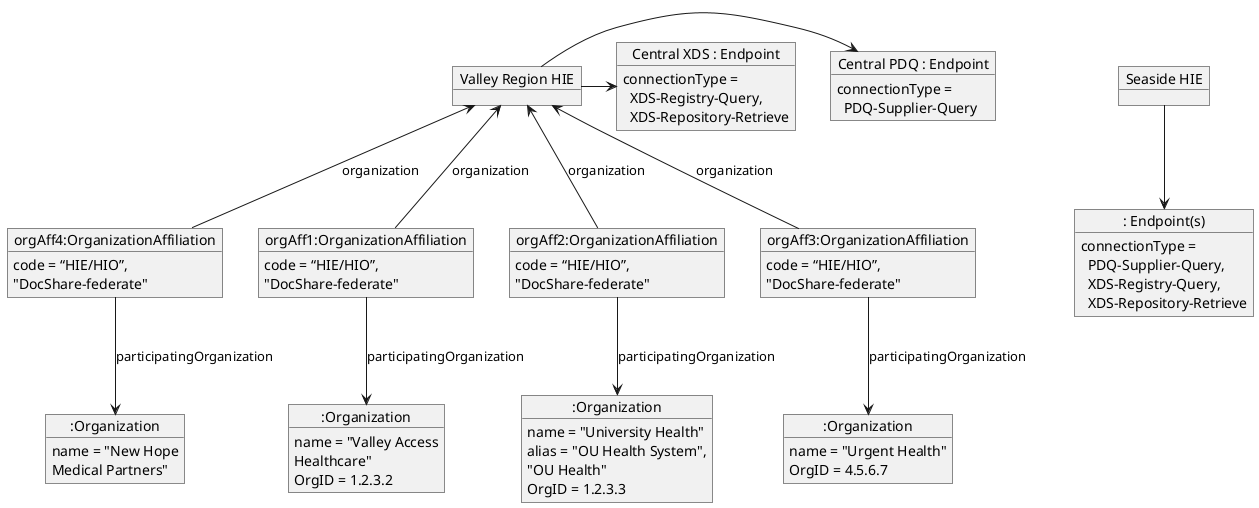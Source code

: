 @startuml
hide footbox
allowmixing

object ":Organization" as Partners
Partners : name = "New Hope\nMedical Partners"

object "Seaside HIE" as hie2
object ": Endpoint(s)" as sEndpoints
sEndpoints : connectionType = \n  PDQ-Supplier-Query,\n  XDS-Registry-Query,\n  XDS-Repository-Retrieve
hie2 --> sEndpoints

object "Valley Region HIE" as hie

object ":Organization" as Valley
Valley : name = "Valley Access\nHealthcare"
Valley : OrgID = 1.2.3.2

object ":Organization" as OU
OU : name = "University Health"
OU : alias = "OU Health System",\n"OU Health"
OU : OrgID = 1.2.3.3

object ":Organization" as Urgent
Urgent : name = "Urgent Health"
Urgent : OrgID = 4.5.6.7

object "orgAff4:OrganizationAffiliation" as OrgAff4
OrgAff4 --> Partners : participatingOrganization
hie <-- OrgAff4 : organization
OrgAff4 : code = “HIE/HIO”,\n"DocShare-federate"

object "Central PDQ : Endpoint" as vEndpoints
vEndpoints : connectionType = \n  PDQ-Supplier-Query

object "Central XDS : Endpoint" as ouEndpoints
ouEndpoints : connectionType = \n  XDS-Registry-Query,\n  XDS-Repository-Retrieve

object "orgAff1:OrganizationAffiliation" as OrgAff1
OrgAff1 : code = “HIE/HIO”,\n"DocShare-federate"

OrgAff1 --> Valley : participatingOrganization
hie <-- OrgAff1 : organization

object "orgAff2:OrganizationAffiliation" as OrgAff2
OrgAff2 : code = “HIE/HIO”,\n"DocShare-federate"

OrgAff2 --> OU : participatingOrganization
hie <-- OrgAff2 : organization

object "orgAff3:OrganizationAffiliation" as OrgAff3
OrgAff3 : code = “HIE/HIO”,\n"DocShare-federate"

OrgAff3 --> Urgent : participatingOrganization
hie <-- OrgAff3 : organization

hie -> vEndpoints
hie -> ouEndpoints

@enduml